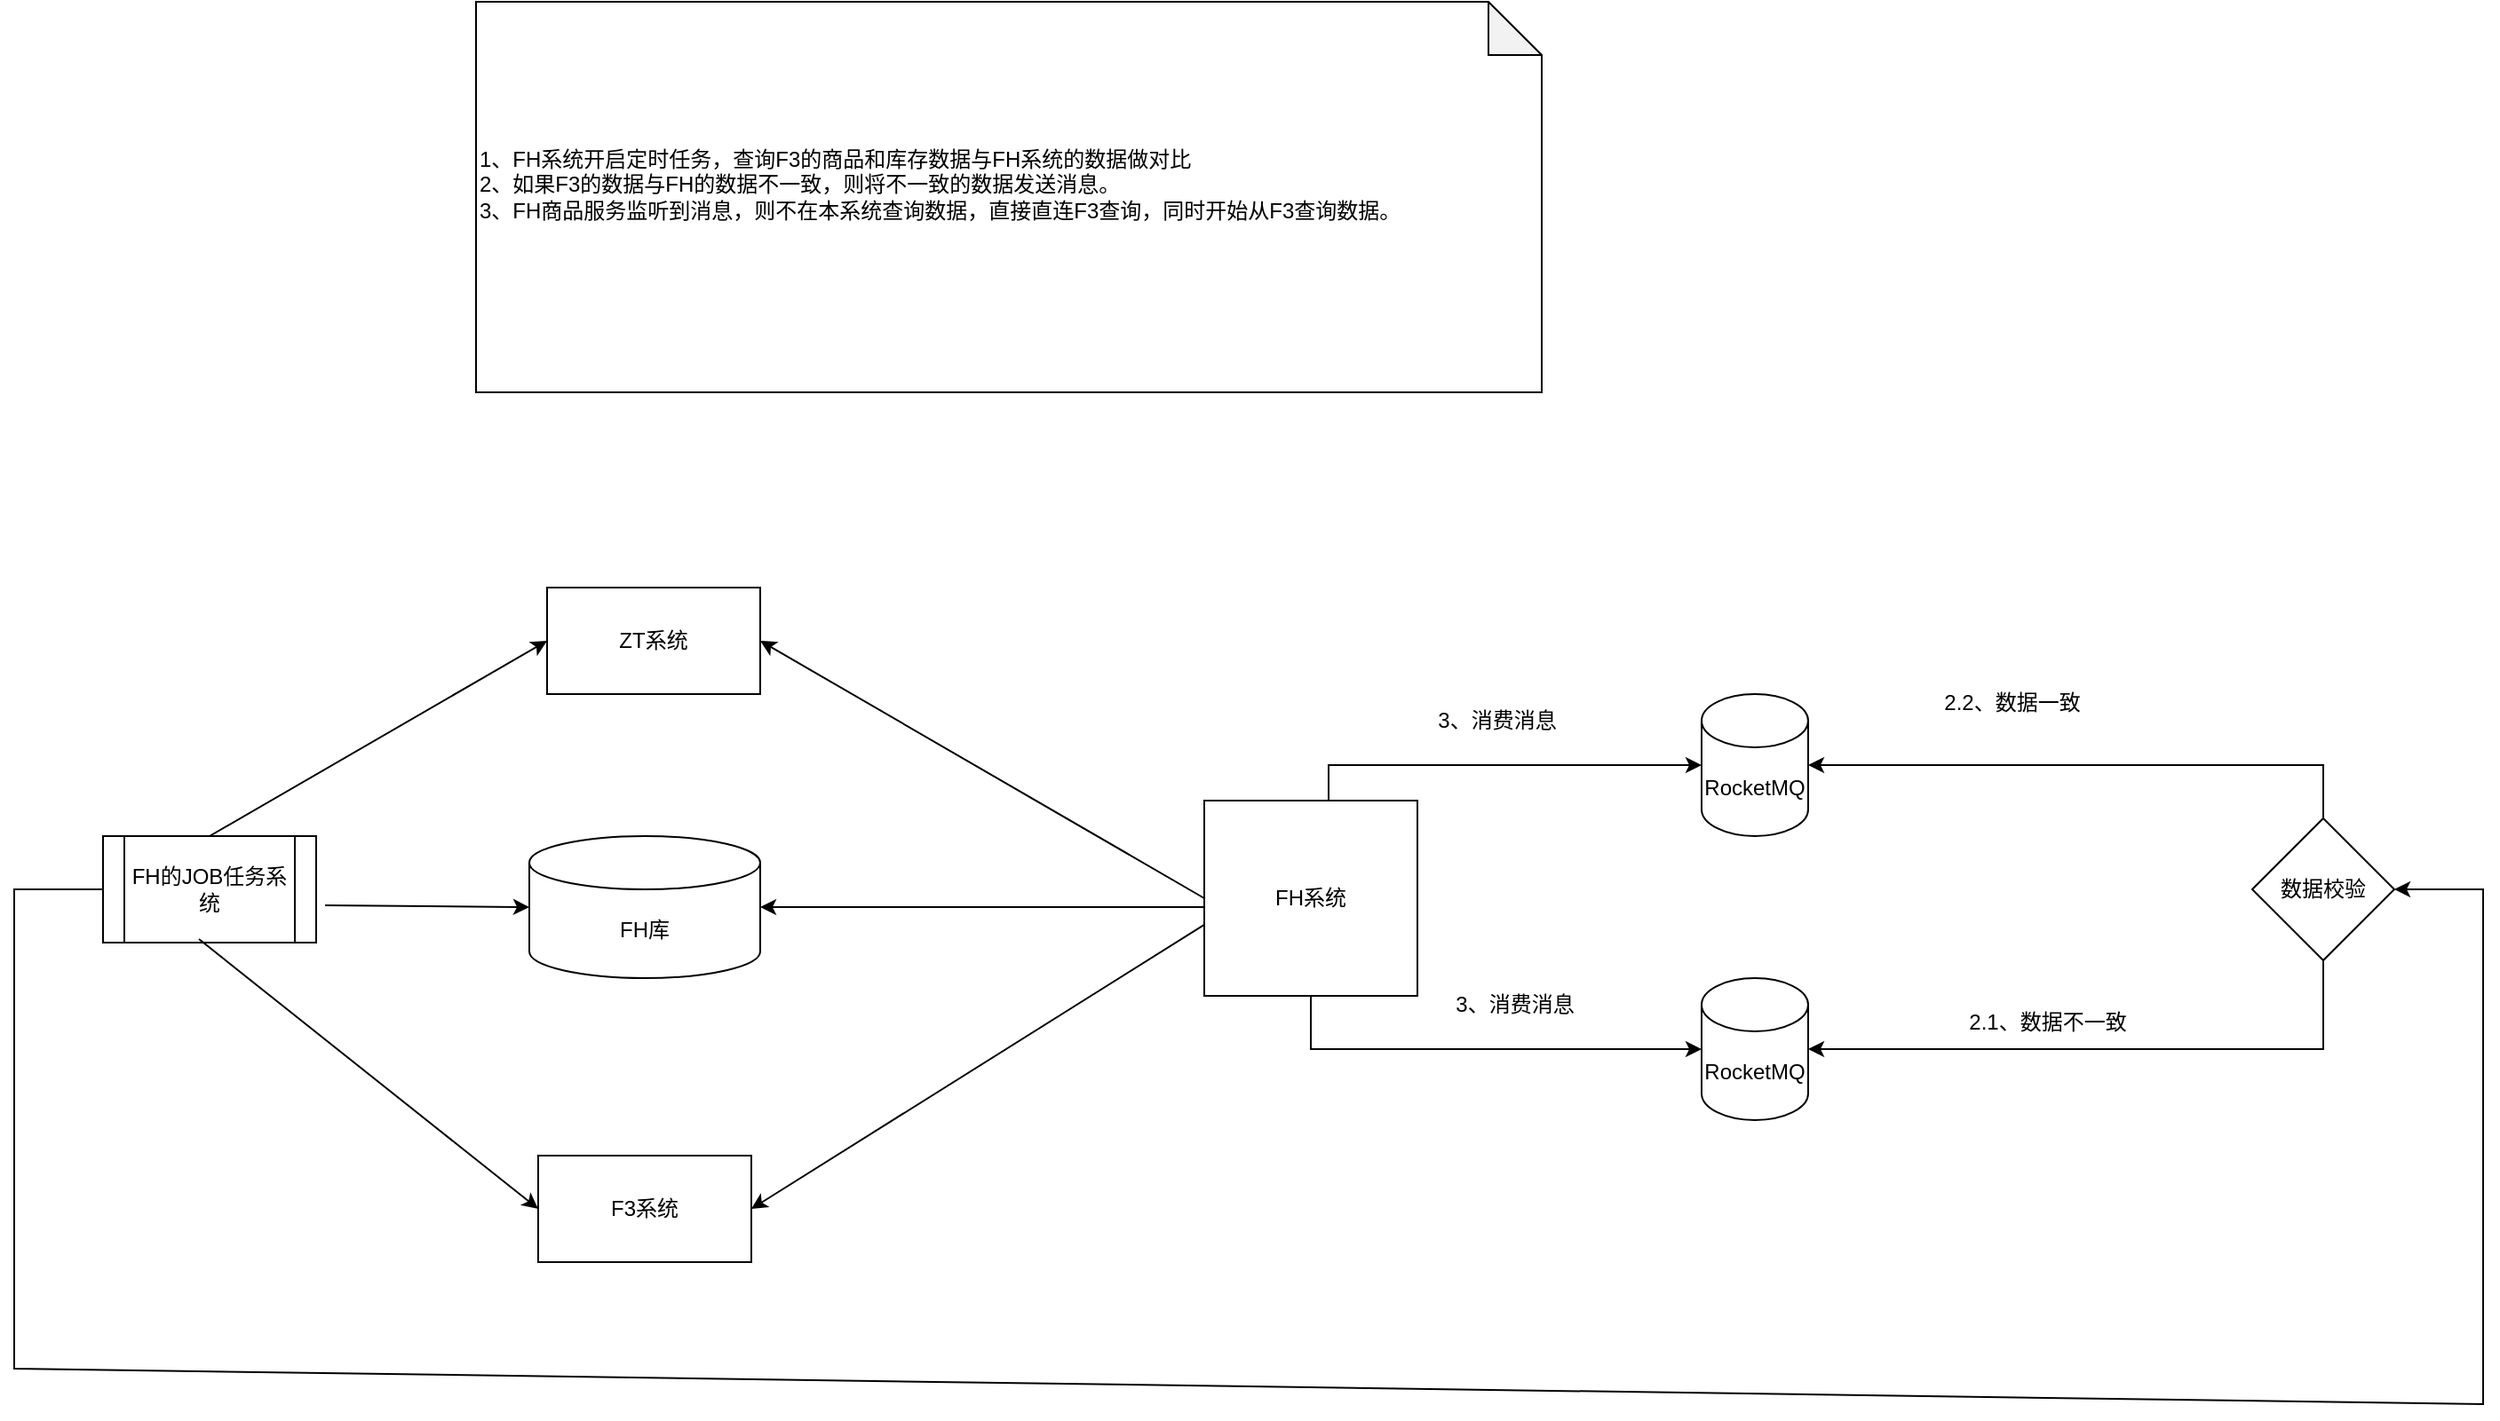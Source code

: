 <mxfile version="24.3.1" type="github">
  <diagram name="第 1 页" id="qxctrX0PizrgYXrYMGE3">
    <mxGraphModel dx="2261" dy="1915" grid="1" gridSize="10" guides="1" tooltips="1" connect="1" arrows="1" fold="1" page="1" pageScale="1" pageWidth="827" pageHeight="1169" math="0" shadow="0">
      <root>
        <mxCell id="0" />
        <mxCell id="1" parent="0" />
        <mxCell id="IpKphLsfjEBB7LEcnN2U-6" value="FH的JOB任务系统" style="shape=process;whiteSpace=wrap;html=1;backgroundOutline=1;" vertex="1" parent="1">
          <mxGeometry x="-700" y="-20" width="120" height="60" as="geometry" />
        </mxCell>
        <mxCell id="IpKphLsfjEBB7LEcnN2U-10" value="数据校验" style="rhombus;whiteSpace=wrap;html=1;" vertex="1" parent="1">
          <mxGeometry x="510" y="-30" width="80" height="80" as="geometry" />
        </mxCell>
        <mxCell id="IpKphLsfjEBB7LEcnN2U-16" value="" style="endArrow=classic;html=1;rounded=0;entryX=1;entryY=0.5;entryDx=0;entryDy=0;entryPerimeter=0;exitX=0.5;exitY=1;exitDx=0;exitDy=0;" edge="1" parent="1" source="IpKphLsfjEBB7LEcnN2U-10" target="IpKphLsfjEBB7LEcnN2U-20">
          <mxGeometry width="50" height="50" relative="1" as="geometry">
            <mxPoint x="400" y="90" as="sourcePoint" />
            <mxPoint x="270" y="100" as="targetPoint" />
            <Array as="points">
              <mxPoint x="550" y="100" />
            </Array>
          </mxGeometry>
        </mxCell>
        <mxCell id="IpKphLsfjEBB7LEcnN2U-17" value="2.1、数据不一致" style="text;html=1;align=center;verticalAlign=middle;whiteSpace=wrap;rounded=0;" vertex="1" parent="1">
          <mxGeometry x="330" y="70" width="130" height="30" as="geometry" />
        </mxCell>
        <mxCell id="IpKphLsfjEBB7LEcnN2U-18" value="" style="endArrow=classic;html=1;rounded=0;entryX=0;entryY=0.5;entryDx=0;entryDy=0;entryPerimeter=0;exitX=0.5;exitY=1;exitDx=0;exitDy=0;" edge="1" parent="1" source="IpKphLsfjEBB7LEcnN2U-44" target="IpKphLsfjEBB7LEcnN2U-20">
          <mxGeometry width="50" height="50" relative="1" as="geometry">
            <mxPoint x="160" y="320" as="sourcePoint" />
            <mxPoint x="150" y="100" as="targetPoint" />
            <Array as="points">
              <mxPoint x="-20" y="100" />
            </Array>
          </mxGeometry>
        </mxCell>
        <mxCell id="IpKphLsfjEBB7LEcnN2U-19" value="3、消费消息" style="text;html=1;align=center;verticalAlign=middle;whiteSpace=wrap;rounded=0;" vertex="1" parent="1">
          <mxGeometry x="40" y="-100" width="90" height="30" as="geometry" />
        </mxCell>
        <mxCell id="IpKphLsfjEBB7LEcnN2U-20" value="RocketMQ" style="shape=cylinder3;whiteSpace=wrap;html=1;boundedLbl=1;backgroundOutline=1;size=15;" vertex="1" parent="1">
          <mxGeometry x="200" y="60" width="60" height="80" as="geometry" />
        </mxCell>
        <mxCell id="IpKphLsfjEBB7LEcnN2U-36" value="1、FH系统开启定时任务，查询F3的商品和库存数据与FH系统的数据做对比&lt;br&gt;2、如果F3的数据与FH的数据不一致，则将不一致的数据发送消息。&lt;div&gt;3、FH商品服务监听到消息，则不在本系统查询数据，直接直连F3查询，同时开始从F3查询数据。&lt;div&gt;&lt;br&gt;&lt;/div&gt;&lt;/div&gt;" style="shape=note;whiteSpace=wrap;html=1;backgroundOutline=1;darkOpacity=0.05;align=left;" vertex="1" parent="1">
          <mxGeometry x="-490" y="-490" width="600" height="220" as="geometry" />
        </mxCell>
        <mxCell id="IpKphLsfjEBB7LEcnN2U-42" value="2.2、数据一致" style="text;html=1;align=center;verticalAlign=middle;whiteSpace=wrap;rounded=0;" vertex="1" parent="1">
          <mxGeometry x="330" y="-110" width="90" height="30" as="geometry" />
        </mxCell>
        <mxCell id="IpKphLsfjEBB7LEcnN2U-43" value="RocketMQ" style="shape=cylinder3;whiteSpace=wrap;html=1;boundedLbl=1;backgroundOutline=1;size=15;" vertex="1" parent="1">
          <mxGeometry x="200" y="-100" width="60" height="80" as="geometry" />
        </mxCell>
        <mxCell id="IpKphLsfjEBB7LEcnN2U-44" value="FH系统" style="rounded=0;whiteSpace=wrap;html=1;" vertex="1" parent="1">
          <mxGeometry x="-80" y="-40" width="120" height="110" as="geometry" />
        </mxCell>
        <mxCell id="IpKphLsfjEBB7LEcnN2U-46" value="ZT系统" style="rounded=0;whiteSpace=wrap;html=1;" vertex="1" parent="1">
          <mxGeometry x="-450" y="-160" width="120" height="60" as="geometry" />
        </mxCell>
        <mxCell id="IpKphLsfjEBB7LEcnN2U-49" value="FH库" style="shape=cylinder3;whiteSpace=wrap;html=1;boundedLbl=1;backgroundOutline=1;size=15;" vertex="1" parent="1">
          <mxGeometry x="-460" y="-20" width="130" height="80" as="geometry" />
        </mxCell>
        <mxCell id="IpKphLsfjEBB7LEcnN2U-52" value="F3系统" style="rounded=0;whiteSpace=wrap;html=1;" vertex="1" parent="1">
          <mxGeometry x="-455" y="160" width="120" height="60" as="geometry" />
        </mxCell>
        <mxCell id="IpKphLsfjEBB7LEcnN2U-56" style="edgeStyle=orthogonalEdgeStyle;rounded=0;orthogonalLoop=1;jettySize=auto;html=1;exitX=0.5;exitY=0;exitDx=0;exitDy=0;entryX=1;entryY=0.5;entryDx=0;entryDy=0;entryPerimeter=0;" edge="1" parent="1" source="IpKphLsfjEBB7LEcnN2U-10" target="IpKphLsfjEBB7LEcnN2U-43">
          <mxGeometry relative="1" as="geometry" />
        </mxCell>
        <mxCell id="IpKphLsfjEBB7LEcnN2U-57" value="" style="endArrow=classic;html=1;rounded=0;entryX=0;entryY=0.5;entryDx=0;entryDy=0;entryPerimeter=0;" edge="1" parent="1" target="IpKphLsfjEBB7LEcnN2U-43">
          <mxGeometry width="50" height="50" relative="1" as="geometry">
            <mxPoint x="-10" y="-40" as="sourcePoint" />
            <mxPoint x="30" y="20" as="targetPoint" />
            <Array as="points">
              <mxPoint x="-10" y="-60" />
            </Array>
          </mxGeometry>
        </mxCell>
        <mxCell id="IpKphLsfjEBB7LEcnN2U-58" value="3、消费消息" style="text;html=1;align=center;verticalAlign=middle;whiteSpace=wrap;rounded=0;" vertex="1" parent="1">
          <mxGeometry x="50" y="60" width="90" height="30" as="geometry" />
        </mxCell>
        <mxCell id="IpKphLsfjEBB7LEcnN2U-73" value="" style="endArrow=classic;html=1;rounded=0;exitX=1.042;exitY=0.65;exitDx=0;exitDy=0;exitPerimeter=0;" edge="1" parent="1" source="IpKphLsfjEBB7LEcnN2U-6">
          <mxGeometry width="50" height="50" relative="1" as="geometry">
            <mxPoint x="-510" y="70" as="sourcePoint" />
            <mxPoint x="-460" y="20" as="targetPoint" />
          </mxGeometry>
        </mxCell>
        <mxCell id="IpKphLsfjEBB7LEcnN2U-74" value="" style="endArrow=classic;html=1;rounded=0;exitX=0.45;exitY=0.967;exitDx=0;exitDy=0;exitPerimeter=0;entryX=0;entryY=0.5;entryDx=0;entryDy=0;" edge="1" parent="1" source="IpKphLsfjEBB7LEcnN2U-6" target="IpKphLsfjEBB7LEcnN2U-52">
          <mxGeometry width="50" height="50" relative="1" as="geometry">
            <mxPoint x="-580" y="190" as="sourcePoint" />
            <mxPoint x="-530" y="140" as="targetPoint" />
          </mxGeometry>
        </mxCell>
        <mxCell id="IpKphLsfjEBB7LEcnN2U-75" value="" style="endArrow=classic;html=1;rounded=0;exitX=0.5;exitY=0;exitDx=0;exitDy=0;entryX=0;entryY=0.5;entryDx=0;entryDy=0;" edge="1" parent="1" source="IpKphLsfjEBB7LEcnN2U-6" target="IpKphLsfjEBB7LEcnN2U-46">
          <mxGeometry width="50" height="50" relative="1" as="geometry">
            <mxPoint x="-490" y="-80" as="sourcePoint" />
            <mxPoint x="-440" y="-130" as="targetPoint" />
          </mxGeometry>
        </mxCell>
        <mxCell id="IpKphLsfjEBB7LEcnN2U-77" value="" style="endArrow=classic;html=1;rounded=0;exitX=0;exitY=0.5;exitDx=0;exitDy=0;entryX=1;entryY=0.5;entryDx=0;entryDy=0;" edge="1" parent="1" source="IpKphLsfjEBB7LEcnN2U-6" target="IpKphLsfjEBB7LEcnN2U-10">
          <mxGeometry width="50" height="50" relative="1" as="geometry">
            <mxPoint x="-740" y="130" as="sourcePoint" />
            <mxPoint x="642" y="370" as="targetPoint" />
            <Array as="points">
              <mxPoint x="-750" y="10" />
              <mxPoint x="-750" y="280" />
              <mxPoint x="640" y="300" />
              <mxPoint x="640" y="10" />
            </Array>
          </mxGeometry>
        </mxCell>
        <mxCell id="IpKphLsfjEBB7LEcnN2U-78" value="" style="endArrow=classic;html=1;rounded=0;entryX=1;entryY=0.5;entryDx=0;entryDy=0;exitX=0;exitY=0.636;exitDx=0;exitDy=0;exitPerimeter=0;" edge="1" parent="1" source="IpKphLsfjEBB7LEcnN2U-44" target="IpKphLsfjEBB7LEcnN2U-52">
          <mxGeometry width="50" height="50" relative="1" as="geometry">
            <mxPoint x="-260" y="170" as="sourcePoint" />
            <mxPoint x="-210" y="120" as="targetPoint" />
          </mxGeometry>
        </mxCell>
        <mxCell id="IpKphLsfjEBB7LEcnN2U-79" value="" style="endArrow=classic;html=1;rounded=0;entryX=1;entryY=0.5;entryDx=0;entryDy=0;entryPerimeter=0;" edge="1" parent="1" target="IpKphLsfjEBB7LEcnN2U-49">
          <mxGeometry width="50" height="50" relative="1" as="geometry">
            <mxPoint x="-80" y="20" as="sourcePoint" />
            <mxPoint x="-220" y="-10" as="targetPoint" />
          </mxGeometry>
        </mxCell>
        <mxCell id="IpKphLsfjEBB7LEcnN2U-80" value="" style="endArrow=classic;html=1;rounded=0;entryX=1;entryY=0.5;entryDx=0;entryDy=0;exitX=0;exitY=0.5;exitDx=0;exitDy=0;" edge="1" parent="1" source="IpKphLsfjEBB7LEcnN2U-44" target="IpKphLsfjEBB7LEcnN2U-46">
          <mxGeometry width="50" height="50" relative="1" as="geometry">
            <mxPoint x="-170" y="-40" as="sourcePoint" />
            <mxPoint x="-120" y="-90" as="targetPoint" />
          </mxGeometry>
        </mxCell>
      </root>
    </mxGraphModel>
  </diagram>
</mxfile>
